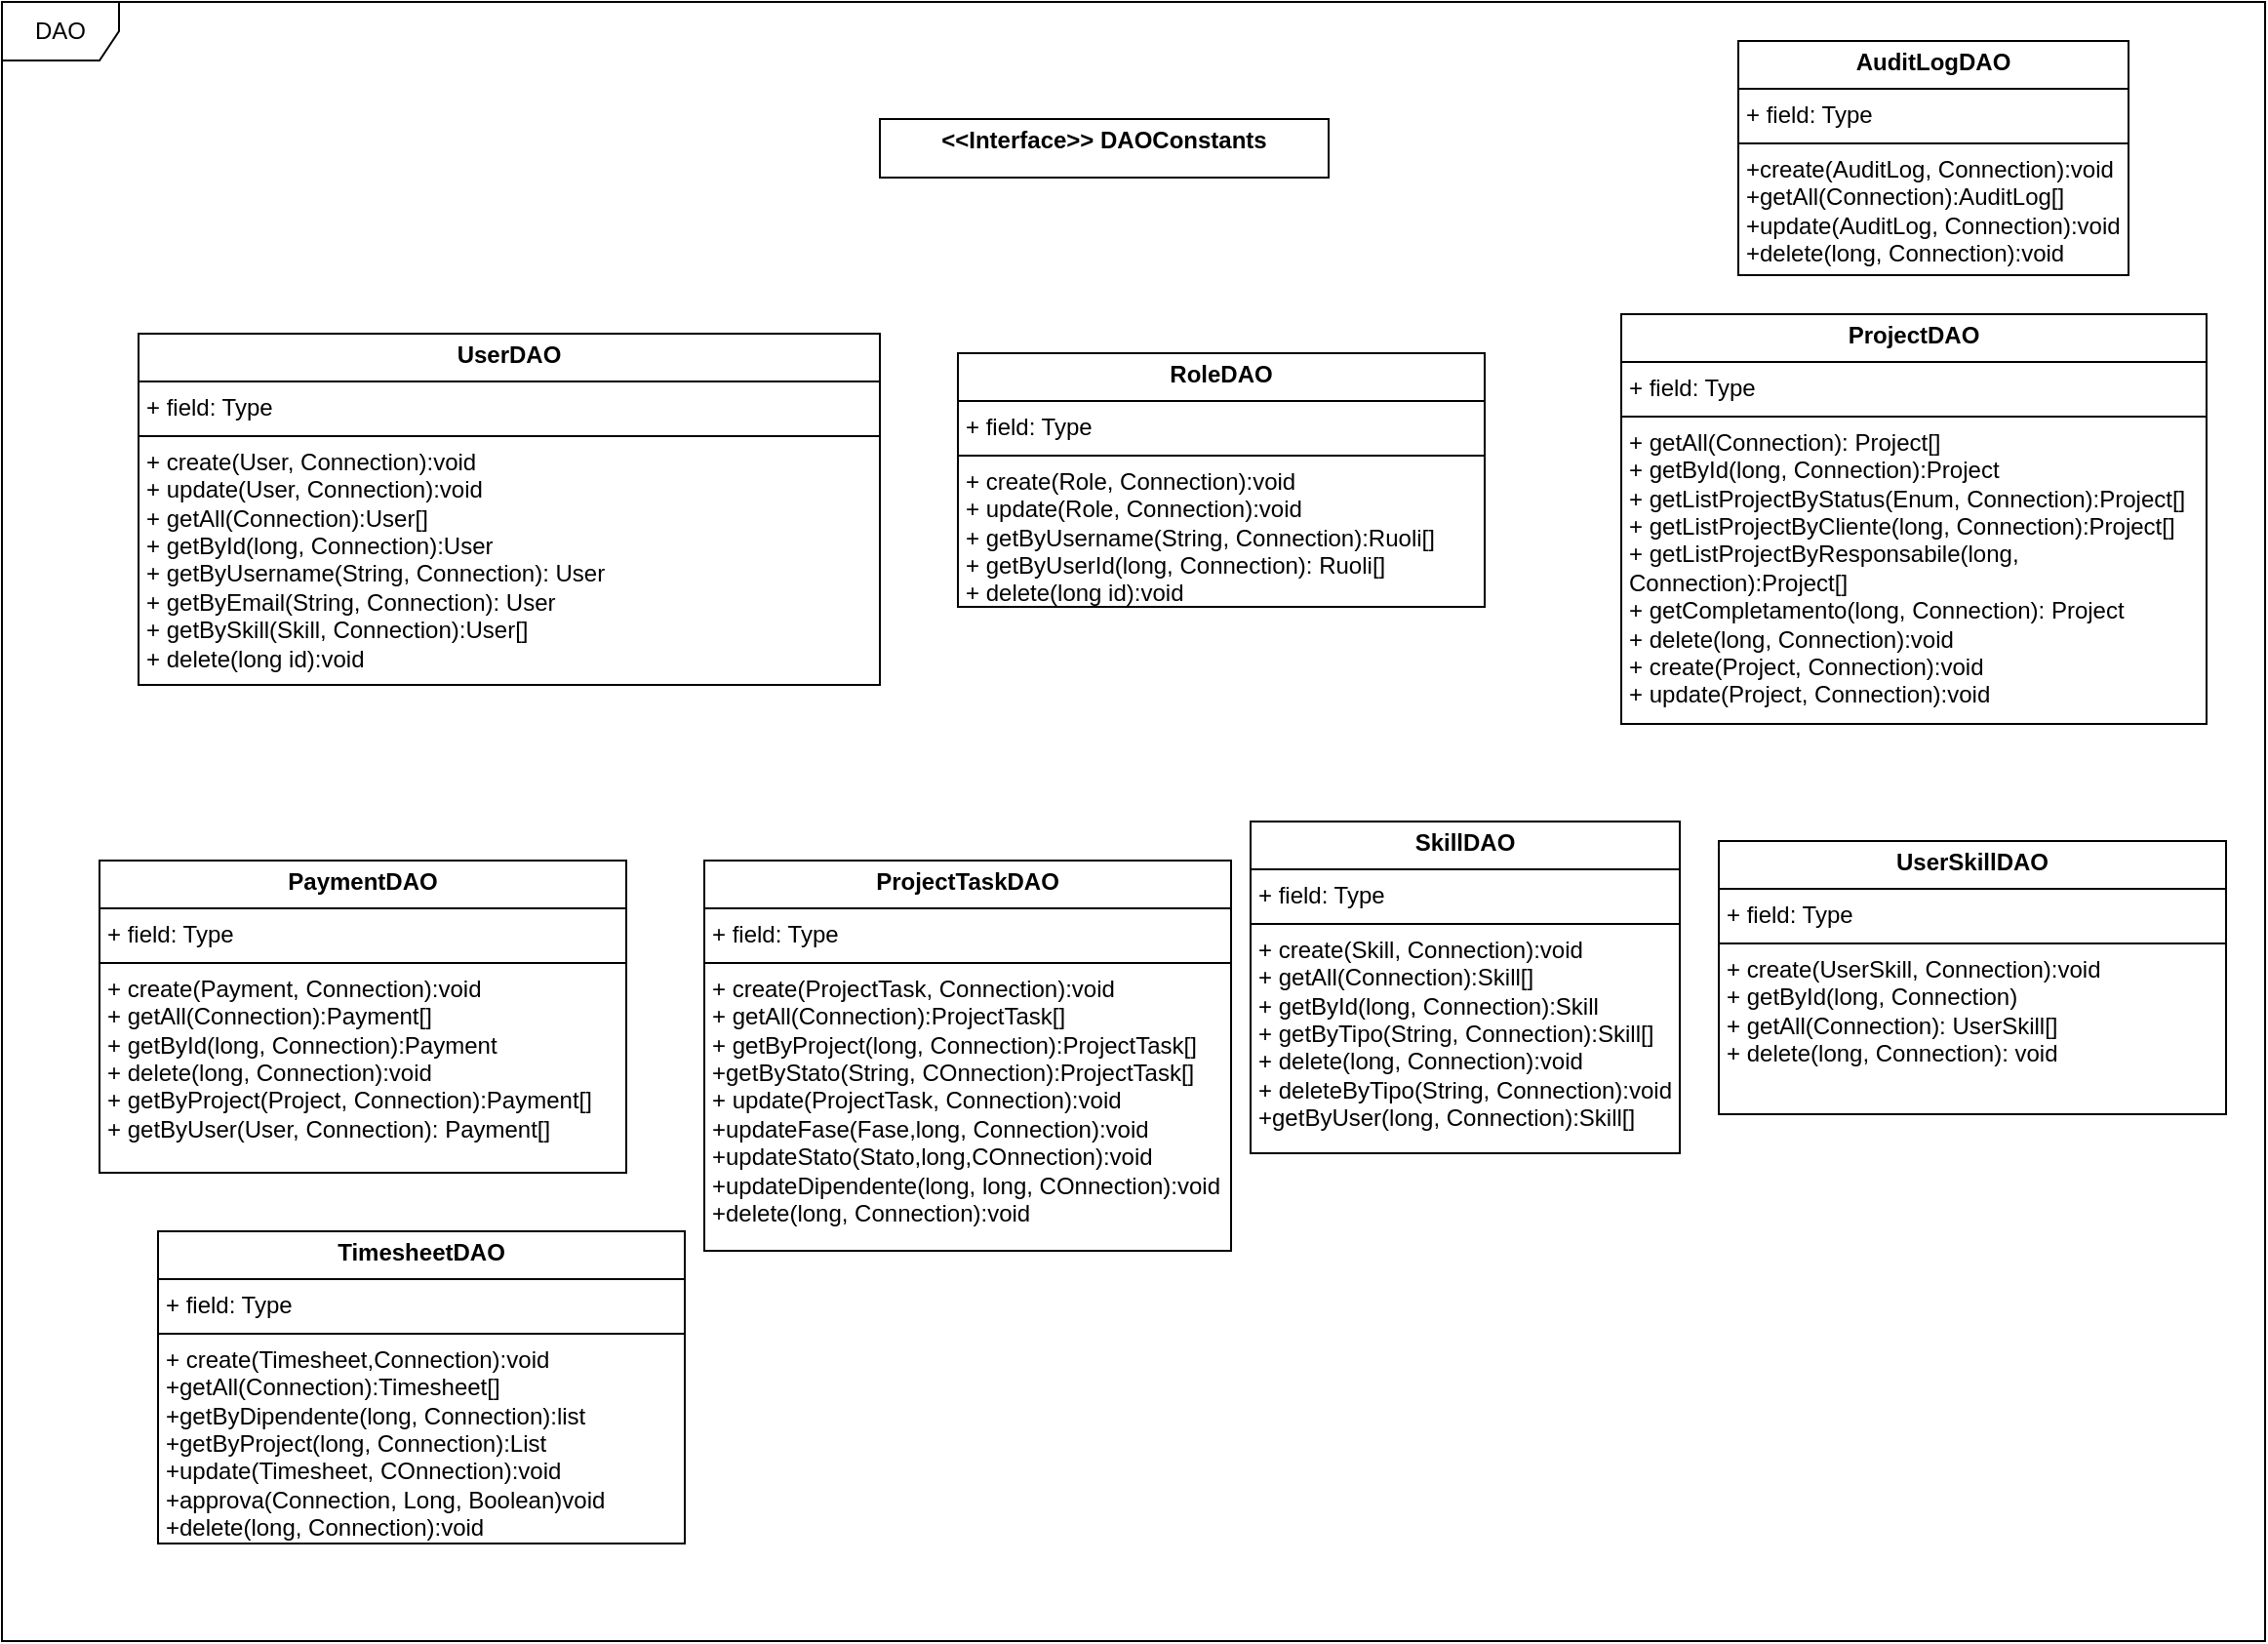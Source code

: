<mxfile version="26.0.6" pages="2">
  <diagram id="C5RBs43oDa-KdzZeNtuy" name="DAO">
    <mxGraphModel dx="1434" dy="1941" grid="1" gridSize="10" guides="1" tooltips="1" connect="0" arrows="1" fold="1" page="1" pageScale="1" pageWidth="827" pageHeight="1169" math="0" shadow="0">
      <root>
        <mxCell id="WIyWlLk6GJQsqaUBKTNV-0" />
        <mxCell id="WIyWlLk6GJQsqaUBKTNV-1" parent="WIyWlLk6GJQsqaUBKTNV-0" />
        <mxCell id="g2pboJ6UbpVE2rsjotM7-0" value="&lt;p style=&quot;margin:0px;margin-top:4px;text-align:center;&quot;&gt;&lt;b style=&quot;background-color: light-dark(#ffffff, var(--ge-dark-color, #121212));&quot;&gt;&lt;font style=&quot;color: rgb(0, 0, 0);&quot;&gt;UserDAO&lt;/font&gt;&lt;/b&gt;&lt;/p&gt;&lt;hr size=&quot;1&quot; style=&quot;border-style:solid;&quot;&gt;&lt;p style=&quot;margin:0px;margin-left:4px;&quot;&gt;+ field: Type&lt;/p&gt;&lt;hr size=&quot;1&quot; style=&quot;border-style:solid;&quot;&gt;&lt;p style=&quot;margin:0px;margin-left:4px;&quot;&gt;+ create(User, Connection):void&lt;/p&gt;&lt;p style=&quot;margin:0px;margin-left:4px;&quot;&gt;+ update(User, Connection):void&lt;/p&gt;&lt;p style=&quot;margin:0px;margin-left:4px;&quot;&gt;+ getAll(Connection):User[]&lt;/p&gt;&lt;p style=&quot;margin:0px;margin-left:4px;&quot;&gt;+ getById(long, Connection):User&lt;/p&gt;&lt;p style=&quot;margin:0px;margin-left:4px;&quot;&gt;+ getByUsername(String, Connection): User&lt;/p&gt;&lt;p style=&quot;margin:0px;margin-left:4px;&quot;&gt;+&amp;nbsp;&lt;span style=&quot;background-color: transparent; color: light-dark(rgb(0, 0, 0), rgb(255, 255, 255));&quot;&gt;getByEmail(String, Connection): User&lt;/span&gt;&lt;/p&gt;&lt;p style=&quot;margin:0px;margin-left:4px;&quot;&gt;+ getBySkill(Skill, Connection):User[]&lt;/p&gt;&lt;p style=&quot;margin:0px;margin-left:4px;&quot;&gt;+ delete(long id):void&lt;/p&gt;" style="verticalAlign=top;align=left;overflow=fill;html=1;whiteSpace=wrap;" parent="WIyWlLk6GJQsqaUBKTNV-1" vertex="1">
          <mxGeometry x="110" y="-20" width="380" height="180" as="geometry" />
        </mxCell>
        <mxCell id="g2pboJ6UbpVE2rsjotM7-1" value="DAO" style="shape=umlFrame;whiteSpace=wrap;html=1;pointerEvents=0;" parent="WIyWlLk6GJQsqaUBKTNV-1" vertex="1">
          <mxGeometry x="40" y="-190" width="1160" height="840" as="geometry" />
        </mxCell>
        <mxCell id="g2pboJ6UbpVE2rsjotM7-3" value="&lt;p style=&quot;margin:0px;margin-top:4px;text-align:center;&quot;&gt;&lt;b&gt;RoleDAO&lt;/b&gt;&lt;/p&gt;&lt;hr size=&quot;1&quot; style=&quot;border-style:solid;&quot;&gt;&lt;p style=&quot;margin:0px;margin-left:4px;&quot;&gt;+ field: Type&lt;/p&gt;&lt;hr size=&quot;1&quot; style=&quot;border-style:solid;&quot;&gt;&lt;p style=&quot;margin:0px;margin-left:4px;&quot;&gt;+ create(Role, Connection):void&lt;/p&gt;&lt;p style=&quot;margin:0px;margin-left:4px;&quot;&gt;+ update(Role, Connection):void&lt;/p&gt;&lt;p style=&quot;margin:0px;margin-left:4px;&quot;&gt;+ getByUsername(String, Connection):Ruoli[]&lt;/p&gt;&lt;p style=&quot;margin:0px;margin-left:4px;&quot;&gt;+ getByUserId(long, Connection): Ruoli[]&lt;/p&gt;&lt;p style=&quot;margin:0px;margin-left:4px;&quot;&gt;+ delete(long id):void&lt;/p&gt;" style="verticalAlign=top;align=left;overflow=fill;html=1;whiteSpace=wrap;" parent="WIyWlLk6GJQsqaUBKTNV-1" vertex="1">
          <mxGeometry x="530" y="-10" width="270" height="130" as="geometry" />
        </mxCell>
        <mxCell id="g2pboJ6UbpVE2rsjotM7-5" value="&lt;p style=&quot;margin:0px;margin-top:4px;text-align:center;&quot;&gt;&lt;span style=&quot;background-color: rgb(255, 255, 255);&quot;&gt;&lt;b&gt;AuditLogDAO&lt;/b&gt;&lt;/span&gt;&lt;span style=&quot;color: rgba(0, 0, 0, 0); font-family: monospace; font-size: 0px; text-wrap-mode: nowrap; background-color: transparent; text-align: left;&quot;&gt;%3CmxGraphModel%3E%3Croot%3E%3CmxCell%20id%3D%220%22%2F%3E%3CmxCell%20id%3D%221%22%20parent%3D%220%22%2F%3E%3CmxCell%20id%3D%222%22%20value%3D%22%26lt%3Bp%20style%3D%26quot%3Bmargin%3A0px%3Bmargin-top%3A4px%3Btext-align%3Acenter%3B%26quot%3B%26gt%3B%26lt%3Bb%20style%3D%26quot%3Bbackground-color%3A%20light-dark(%23ffffff%2C%20var(--ge-dark-color%2C%20%23121212))%3B%26quot%3B%26gt%3B%26lt%3Bfont%20style%3D%26quot%3Bcolor%3A%20rgb(0%2C%200%2C%200)%3B%26quot%3B%26gt%3BUsersDAO%26lt%3B%2Ffont%26gt%3B%26lt%3B%2Fb%26gt%3B%26lt%3B%2Fp%26gt%3B%26lt%3Bhr%20size%3D%26quot%3B1%26quot%3B%20style%3D%26quot%3Bborder-style%3Asolid%3B%26quot%3B%26gt%3B%26lt%3Bp%20style%3D%26quot%3Bmargin%3A0px%3Bmargin-left%3A4px%3B%26quot%3B%26gt%3B%2B%20field%3A%20Type%26lt%3B%2Fp%26gt%3B%26lt%3Bhr%20size%3D%26quot%3B1%26quot%3B%20style%3D%26quot%3Bborder-style%3Asolid%3B%26quot%3B%26gt%3B%26lt%3Bp%20style%3D%26quot%3Bmargin%3A0px%3Bmargin-left%3A4px%3B%26quot%3B%26gt%3B%2B%20method()%3A%20Type%26lt%3B%2Fp%26gt%3B%22%20style%3D%22verticalAlign%3Dtop%3Balign%3Dleft%3Boverflow%3Dfill%3Bhtml%3D1%3BwhiteSpace%3Dwrap%3B%22%20vertex%3D%221%22%20parent%3D%221%22%3E%3CmxGeometry%20x%3D%22120%22%20y%3D%22110%22%20width%3D%22160%22%20height%3D%2290%22%20as%3D%22geometry%22%2F%3E%3C%2FmxCell%3E%3C%2Froot%3E%3C%2FmxGraphModel%3E&lt;/span&gt;&lt;span style=&quot;color: rgba(0, 0, 0, 0); font-family: monospace; font-size: 0px; text-wrap-mode: nowrap; background-color: transparent; text-align: left;&quot;&gt;%3CmxGraphModel%3E%3Croot%3E%3CmxCell%20id%3D%220%22%2F%3E%3CmxCell%20id%3D%221%22%20parent%3D%220%22%2F%3E%3CmxCell%20id%3D%222%22%20value%3D%22%26lt%3Bp%20style%3D%26quot%3Bmargin%3A0px%3Bmargin-top%3A4px%3Btext-align%3Acenter%3B%26quot%3B%26gt%3B%26lt%3Bb%20style%3D%26quot%3Bbackground-color%3A%20light-dark(%23ffffff%2C%20var(--ge-dark-color%2C%20%23121212))%3B%26quot%3B%26gt%3B%26lt%3Bfont%20style%3D%26quot%3Bcolor%3A%20rgb(0%2C%200%2C%200)%3B%26quot%3B%26gt%3BUsersDAO%26lt%3B%2Ffont%26gt%3B%26lt%3B%2Fb%26gt%3B%26lt%3B%2Fp%26gt%3B%26lt%3Bhr%20size%3D%26quot%3B1%26quot%3B%20style%3D%26quot%3Bborder-style%3Asolid%3B%26quot%3B%26gt%3B%26lt%3Bp%20style%3D%26quot%3Bmargin%3A0px%3Bmargin-left%3A4px%3B%26quot%3B%26gt%3B%2B%20field%3A%20Type%26lt%3B%2Fp%26gt%3B%26lt%3Bhr%20size%3D%26quot%3B1%26quot%3B%20style%3D%26quot%3Bborder-style%3Asolid%3B%26quot%3B%26gt%3B%26lt%3Bp%20style%3D%26quot%3Bmargin%3A0px%3Bmargin-left%3A4px%3B%26quot%3B%26gt%3B%2B%20method()%3A%20Type%26lt%3B%2Fp%26gt%3B%22%20style%3D%22verticalAlign%3Dtop%3Balign%3Dleft%3Boverflow%3Dfill%3Bhtml%3D1%3BwhiteSpace%3Dwrap%3B%22%20vertex%3D%221%22%20parent%3D%221%22%3E%3CmxGeometry%20x%3D%22120%22%20y%3D%22110%22%20width%3D%22160%22%20height%3D%2290%22%20as%3D%22geometry%22%2F%3E%3C%2FmxCell%3E%3C%2Froot%3E%3C%2FmxGraphModel%3E&lt;/span&gt;&lt;/p&gt;&lt;hr size=&quot;1&quot; style=&quot;border-style:solid;&quot;&gt;&lt;p style=&quot;margin:0px;margin-left:4px;&quot;&gt;+ field: Type&lt;/p&gt;&lt;hr size=&quot;1&quot; style=&quot;border-style:solid;&quot;&gt;&lt;p style=&quot;margin:0px;margin-left:4px;&quot;&gt;+create(AuditLog, Connection):void&lt;/p&gt;&lt;p style=&quot;margin:0px;margin-left:4px;&quot;&gt;+getAll(Connection):AuditLog[]&lt;/p&gt;&lt;p style=&quot;margin:0px;margin-left:4px;&quot;&gt;+update(AuditLog, Connection):void&lt;/p&gt;&lt;p style=&quot;margin:0px;margin-left:4px;&quot;&gt;+delete(long, Connection):void&lt;/p&gt;" style="verticalAlign=top;align=left;overflow=fill;html=1;whiteSpace=wrap;" parent="WIyWlLk6GJQsqaUBKTNV-1" vertex="1">
          <mxGeometry x="930" y="-170" width="200" height="120" as="geometry" />
        </mxCell>
        <mxCell id="g2pboJ6UbpVE2rsjotM7-6" value="&lt;p style=&quot;margin:0px;margin-top:4px;text-align:center;&quot;&gt;&lt;b style=&quot;background-color: light-dark(#ffffff, var(--ge-dark-color, #121212));&quot;&gt;&lt;font style=&quot;color: rgb(0, 0, 0);&quot;&gt;PaymentDAO&lt;/font&gt;&lt;/b&gt;&lt;/p&gt;&lt;hr size=&quot;1&quot; style=&quot;border-style:solid;&quot;&gt;&lt;p style=&quot;margin:0px;margin-left:4px;&quot;&gt;+ field: Type&lt;/p&gt;&lt;hr size=&quot;1&quot; style=&quot;border-style:solid;&quot;&gt;&lt;p style=&quot;margin:0px;margin-left:4px;&quot;&gt;+ create(Payment, Connection):void&lt;/p&gt;&lt;p style=&quot;margin:0px;margin-left:4px;&quot;&gt;+ getAll(Connection):Payment[]&lt;/p&gt;&lt;p style=&quot;margin:0px;margin-left:4px;&quot;&gt;+ getById(long, Connection):Payment&lt;/p&gt;&lt;p style=&quot;margin:0px;margin-left:4px;&quot;&gt;+ delete(long, Connection):void&lt;/p&gt;&lt;p style=&quot;margin:0px;margin-left:4px;&quot;&gt;+ getByProject(Project, Connection):Payment[]&lt;/p&gt;&lt;p style=&quot;margin:0px;margin-left:4px;&quot;&gt;+ getByUser(User, Connection): Payment[]&lt;/p&gt;&lt;p style=&quot;margin:0px;margin-left:4px;&quot;&gt;&lt;br&gt;&lt;/p&gt;" style="verticalAlign=top;align=left;overflow=fill;html=1;whiteSpace=wrap;" parent="WIyWlLk6GJQsqaUBKTNV-1" vertex="1">
          <mxGeometry x="90" y="250" width="270" height="160" as="geometry" />
        </mxCell>
        <mxCell id="g2pboJ6UbpVE2rsjotM7-7" value="&lt;p style=&quot;margin:0px;margin-top:4px;text-align:center;&quot;&gt;&lt;span style=&quot;background-color: rgb(255, 255, 255);&quot;&gt;&lt;b&gt;ProjectTaskDAO&lt;/b&gt;&lt;/span&gt;&lt;/p&gt;&lt;hr size=&quot;1&quot; style=&quot;border-style:solid;&quot;&gt;&lt;p style=&quot;margin:0px;margin-left:4px;&quot;&gt;+ field: Type&lt;/p&gt;&lt;hr size=&quot;1&quot; style=&quot;border-style:solid;&quot;&gt;&lt;p style=&quot;margin:0px;margin-left:4px;&quot;&gt;+ create(ProjectTask, Connection):void&lt;/p&gt;&lt;p style=&quot;margin:0px;margin-left:4px;&quot;&gt;+ getAll(Connection):ProjectTask[]&lt;/p&gt;&lt;p style=&quot;margin:0px;margin-left:4px;&quot;&gt;+ getByProject(long, Connection):ProjectTask[]&lt;/p&gt;&lt;p style=&quot;margin:0px;margin-left:4px;&quot;&gt;+getByStato(String, COnnection):ProjectTask[]&lt;/p&gt;&lt;p style=&quot;margin:0px;margin-left:4px;&quot;&gt;+ update(ProjectTask, Connection):void&lt;/p&gt;&lt;p style=&quot;margin:0px;margin-left:4px;&quot;&gt;+updateFase(Fase,long, Connection):void&lt;/p&gt;&lt;p style=&quot;margin:0px;margin-left:4px;&quot;&gt;+updateStato(Stato,long,COnnection):void&lt;/p&gt;&lt;p style=&quot;margin:0px;margin-left:4px;&quot;&gt;+updateDipendente(long, long, COnnection):void&lt;/p&gt;&lt;p style=&quot;margin:0px;margin-left:4px;&quot;&gt;+delete(long, Connection):void&lt;/p&gt;" style="verticalAlign=top;align=left;overflow=fill;html=1;whiteSpace=wrap;" parent="WIyWlLk6GJQsqaUBKTNV-1" vertex="1">
          <mxGeometry x="400" y="250" width="270" height="200" as="geometry" />
        </mxCell>
        <mxCell id="g2pboJ6UbpVE2rsjotM7-8" value="&lt;p style=&quot;margin:0px;margin-top:4px;text-align:center;&quot;&gt;&lt;b style=&quot;background-color: light-dark(#ffffff, var(--ge-dark-color, #121212));&quot;&gt;&lt;font style=&quot;color: rgb(0, 0, 0);&quot;&gt;SkillDAO&lt;/font&gt;&lt;/b&gt;&lt;span style=&quot;color: rgba(0, 0, 0, 0); font-family: monospace; font-size: 0px; text-wrap-mode: nowrap; background-color: transparent; text-align: left;&quot;&gt;%3CmxGraphModel%3E%3Croot%3E%3CmxCell%20id%3D%220%22%2F%3E%3CmxCell%20id%3D%221%22%20parent%3D%220%22%2F%3E%3CmxCell%20id%3D%222%22%20value%3D%22%26lt%3Bp%20style%3D%26quot%3Bmargin%3A0px%3Bmargin-top%3A4px%3Btext-align%3Acenter%3B%26quot%3B%26gt%3B%26lt%3Bb%20style%3D%26quot%3Bbackground-color%3A%20light-dark(%23ffffff%2C%20var(--ge-dark-color%2C%20%23121212))%3B%26quot%3B%26gt%3B%26lt%3Bfont%20style%3D%26quot%3Bcolor%3A%20rgb(0%2C%200%2C%200)%3B%26quot%3B%26gt%3BUsersDAO%26lt%3B%2Ffont%26gt%3B%26lt%3B%2Fb%26gt%3B%26lt%3B%2Fp%26gt%3B%26lt%3Bhr%20size%3D%26quot%3B1%26quot%3B%20style%3D%26quot%3Bborder-style%3Asolid%3B%26quot%3B%26gt%3B%26lt%3Bp%20style%3D%26quot%3Bmargin%3A0px%3Bmargin-left%3A4px%3B%26quot%3B%26gt%3B%2B%20field%3A%20Type%26lt%3B%2Fp%26gt%3B%26lt%3Bhr%20size%3D%26quot%3B1%26quot%3B%20style%3D%26quot%3Bborder-style%3Asolid%3B%26quot%3B%26gt%3B%26lt%3Bp%20style%3D%26quot%3Bmargin%3A0px%3Bmargin-left%3A4px%3B%26quot%3B%26gt%3B%2B%20method()%3A%20Type%26lt%3B%2Fp%26gt%3B%22%20style%3D%22verticalAlign%3Dtop%3Balign%3Dleft%3Boverflow%3Dfill%3Bhtml%3D1%3BwhiteSpace%3Dwrap%3B%22%20vertex%3D%221%22%20parent%3D%221%22%3E%3CmxGeometry%20x%3D%22120%22%20y%3D%22110%22%20width%3D%22160%22%20height%3D%2290%22%20as%3D%22geometry%22%2F%3E%3C%2FmxCell%3E%3C%2Froot%3E%3C%2FmxGraphModel%3E&lt;/span&gt;&lt;span style=&quot;color: rgba(0, 0, 0, 0); font-family: monospace; font-size: 0px; text-wrap-mode: nowrap; background-color: transparent; text-align: left;&quot;&gt;%3CmxGraphModel%3E%3Croot%3E%3CmxCell%20id%3D%220%22%2F%3E%3CmxCell%20id%3D%221%22%20parent%3D%220%22%2F%3E%3CmxCell%20id%3D%222%22%20value%3D%22%26lt%3Bp%20style%3D%26quot%3Bmargin%3A0px%3Bmargin-top%3A4px%3Btext-align%3Acenter%3B%26quot%3B%26gt%3B%26lt%3Bb%20style%3D%26quot%3Bbackground-color%3A%20light-dark(%23ffffff%2C%20var(--ge-dark-color%2C%20%23121212))%3B%26quot%3B%26gt%3B%26lt%3Bfont%20style%3D%26quot%3Bcolor%3A%20rgb(0%2C%200%2C%200)%3B%26quot%3B%26gt%3BUsersDAO%26lt%3B%2Ffont%26gt%3B%26lt%3B%2Fb%26gt%3B%26lt%3B%2Fp%26gt%3B%26lt%3Bhr%20size%3D%26quot%3B1%26quot%3B%20style%3D%26quot%3Bborder-style%3Asolid%3B%26quot%3B%26gt%3B%26lt%3Bp%20style%3D%26quot%3Bmargin%3A0px%3Bmargin-left%3A4px%3B%26quot%3B%26gt%3B%2B%20field%3A%20Type%26lt%3B%2Fp%26gt%3B%26lt%3Bhr%20size%3D%26quot%3B1%26quot%3B%20style%3D%26quot%3Bborder-style%3Asolid%3B%26quot%3B%26gt%3B%26lt%3Bp%20style%3D%26quot%3Bmargin%3A0px%3Bmargin-left%3A4px%3B%26quot%3B%26gt%3B%2B%20method()%3A%20Type%26lt%3B%2Fp%26gt%3B%22%20style%3D%22verticalAlign%3Dtop%3Balign%3Dleft%3Boverflow%3Dfill%3Bhtml%3D1%3BwhiteSpace%3Dwrap%3B%22%20vertex%3D%221%22%20parent%3D%221%22%3E%3CmxGeometry%20x%3D%22120%22%20y%3D%22110%22%20width%3D%22160%22%20height%3D%2290%22%20as%3D%22geometry%22%2F%3E%3C%2FmxCell%3E%3C%2Froot%3E%3C%2FmxGraphModel%3E&lt;/span&gt;&lt;/p&gt;&lt;hr size=&quot;1&quot; style=&quot;border-style:solid;&quot;&gt;&lt;p style=&quot;margin:0px;margin-left:4px;&quot;&gt;+ field: Type&lt;/p&gt;&lt;hr size=&quot;1&quot; style=&quot;border-style:solid;&quot;&gt;&lt;p style=&quot;margin:0px;margin-left:4px;&quot;&gt;+ create(Skill, Connection):void&lt;/p&gt;&lt;p style=&quot;margin:0px;margin-left:4px;&quot;&gt;+ getAll(Connection):Skill[]&lt;/p&gt;&lt;p style=&quot;margin:0px;margin-left:4px;&quot;&gt;+ getById(long, Connection):Skill&lt;/p&gt;&lt;p style=&quot;margin:0px;margin-left:4px;&quot;&gt;+ getByTipo(String, Connection):Skill[]&lt;/p&gt;&lt;p style=&quot;margin:0px;margin-left:4px;&quot;&gt;+ delete(long, Connection):void&lt;/p&gt;&lt;p style=&quot;margin:0px;margin-left:4px;&quot;&gt;+ deleteByTipo(String, Connection):void&lt;/p&gt;&lt;p style=&quot;margin:0px;margin-left:4px;&quot;&gt;+getByUser(long, Connection):Skill[]&lt;/p&gt;" style="verticalAlign=top;align=left;overflow=fill;html=1;whiteSpace=wrap;" parent="WIyWlLk6GJQsqaUBKTNV-1" vertex="1">
          <mxGeometry x="680" y="230" width="220" height="170" as="geometry" />
        </mxCell>
        <mxCell id="g2pboJ6UbpVE2rsjotM7-9" value="&lt;p style=&quot;margin:0px;margin-top:4px;text-align:center;&quot;&gt;&lt;b style=&quot;background-color: light-dark(#ffffff, var(--ge-dark-color, #121212));&quot;&gt;&lt;font style=&quot;color: rgb(0, 0, 0);&quot;&gt;UserSkillDAO&lt;/font&gt;&lt;/b&gt;&lt;/p&gt;&lt;hr size=&quot;1&quot; style=&quot;border-style:solid;&quot;&gt;&lt;p style=&quot;margin:0px;margin-left:4px;&quot;&gt;+ field: Type&lt;/p&gt;&lt;hr size=&quot;1&quot; style=&quot;border-style:solid;&quot;&gt;&lt;p style=&quot;margin:0px;margin-left:4px;&quot;&gt;+ create(UserSkill, Connection):void&lt;/p&gt;&lt;p style=&quot;margin:0px;margin-left:4px;&quot;&gt;+ getById(long, Connection)&lt;/p&gt;&lt;p style=&quot;margin:0px;margin-left:4px;&quot;&gt;+ getAll(Connection): UserSkill[]&lt;/p&gt;&lt;p style=&quot;margin:0px;margin-left:4px;&quot;&gt;+ delete(long, Connection): void&lt;/p&gt;" style="verticalAlign=top;align=left;overflow=fill;html=1;whiteSpace=wrap;" parent="WIyWlLk6GJQsqaUBKTNV-1" vertex="1">
          <mxGeometry x="920" y="240" width="260" height="140" as="geometry" />
        </mxCell>
        <mxCell id="g2pboJ6UbpVE2rsjotM7-10" value="&lt;p style=&quot;margin:0px;margin-top:4px;text-align:center;&quot;&gt;&lt;span style=&quot;background-color: rgb(255, 255, 255);&quot;&gt;&lt;b&gt;TimesheetDAO&lt;/b&gt;&lt;/span&gt;&lt;/p&gt;&lt;hr size=&quot;1&quot; style=&quot;border-style:solid;&quot;&gt;&lt;p style=&quot;margin:0px;margin-left:4px;&quot;&gt;+ field: Type&lt;/p&gt;&lt;hr size=&quot;1&quot; style=&quot;border-style:solid;&quot;&gt;&lt;p style=&quot;margin:0px;margin-left:4px;&quot;&gt;+ create(Timesheet,Connection):void&lt;/p&gt;&lt;p style=&quot;margin:0px;margin-left:4px;&quot;&gt;+getAll(Connection):Timesheet[]&lt;/p&gt;&lt;p style=&quot;margin:0px;margin-left:4px;&quot;&gt;+getByDipendente(long, Connection):list&lt;/p&gt;&lt;p style=&quot;margin:0px;margin-left:4px;&quot;&gt;+getByProject(long, Connection):List&lt;/p&gt;&lt;p style=&quot;margin:0px;margin-left:4px;&quot;&gt;+update(Timesheet, COnnection):void&lt;/p&gt;&lt;p style=&quot;margin:0px;margin-left:4px;&quot;&gt;+approva(Connection, Long, Boolean)void&lt;/p&gt;&lt;p style=&quot;margin:0px;margin-left:4px;&quot;&gt;+delete(long, Connection):void&lt;/p&gt;" style="verticalAlign=top;align=left;overflow=fill;html=1;whiteSpace=wrap;" parent="WIyWlLk6GJQsqaUBKTNV-1" vertex="1">
          <mxGeometry x="120" y="440" width="270" height="160" as="geometry" />
        </mxCell>
        <mxCell id="Zf9l0cn2UgzAVYY7HLaR-0" value="&lt;p style=&quot;margin:0px;margin-top:4px;text-align:center;&quot;&gt;&lt;b&gt;&amp;lt;&amp;lt;Interface&amp;gt;&amp;gt; DAOConstants&lt;/b&gt;&lt;/p&gt;" style="verticalAlign=top;align=left;overflow=fill;html=1;whiteSpace=wrap;" parent="WIyWlLk6GJQsqaUBKTNV-1" vertex="1">
          <mxGeometry x="490" y="-130" width="230" height="30" as="geometry" />
        </mxCell>
        <mxCell id="vwSjFGDS8ZtqTU5BCCdG-0" value="&lt;p style=&quot;margin:0px;margin-top:4px;text-align:center;&quot;&gt;&lt;b style=&quot;background-color: light-dark(#ffffff, var(--ge-dark-color, #121212));&quot;&gt;&lt;font style=&quot;color: rgb(0, 0, 0);&quot;&gt;ProjectDAO&lt;/font&gt;&lt;/b&gt;&lt;/p&gt;&lt;hr size=&quot;1&quot; style=&quot;border-style:solid;&quot;&gt;&lt;p style=&quot;margin:0px;margin-left:4px;&quot;&gt;+ field: Type&lt;/p&gt;&lt;hr size=&quot;1&quot; style=&quot;border-style:solid;&quot;&gt;&lt;p style=&quot;margin:0px;margin-left:4px;&quot;&gt;+ getAll(Connection): Project[]&lt;/p&gt;&lt;p style=&quot;margin: 0px 0px 0px 4px;&quot;&gt;+ getById(long, Connection):Project&lt;/p&gt;&lt;p style=&quot;margin: 0px 0px 0px 4px;&quot;&gt;+ getListProjectByStatus(Enum, Connection):Project[]&lt;/p&gt;&lt;p style=&quot;margin: 0px 0px 0px 4px;&quot;&gt;+ getListProjectByCliente(long, Connection):Project[]&lt;/p&gt;&lt;p style=&quot;margin: 0px 0px 0px 4px;&quot;&gt;+ getListProjectByResponsabile(long, Connection):Project[]&lt;/p&gt;&lt;p style=&quot;margin: 0px 0px 0px 4px;&quot;&gt;+ getCompletamento(long, Connection): Project&lt;/p&gt;&lt;p style=&quot;margin: 0px 0px 0px 4px;&quot;&gt;+&amp;nbsp;&lt;span style=&quot;background-color: transparent; color: light-dark(rgb(0, 0, 0), rgb(255, 255, 255));&quot;&gt;delete(long, Connection):void&lt;/span&gt;&lt;/p&gt;&lt;p style=&quot;margin: 0px 0px 0px 4px;&quot;&gt;&lt;span style=&quot;background-color: transparent; color: light-dark(rgb(0, 0, 0), rgb(255, 255, 255));&quot;&gt;+&amp;nbsp;&lt;/span&gt;&lt;span style=&quot;background-color: transparent; color: light-dark(rgb(0, 0, 0), rgb(255, 255, 255));&quot;&gt;create(Project, Connection):void&lt;/span&gt;&lt;/p&gt;&lt;p style=&quot;margin: 0px 0px 0px 4px;&quot;&gt;&lt;span style=&quot;color: light-dark(rgb(0, 0, 0), rgb(255, 255, 255)); background-color: transparent;&quot;&gt;+&amp;nbsp;&lt;/span&gt;&lt;span style=&quot;color: light-dark(rgb(0, 0, 0), rgb(255, 255, 255)); background-color: transparent;&quot;&gt;update(Project, Connection):void&lt;/span&gt;&lt;span style=&quot;background-color: transparent; color: light-dark(rgb(0, 0, 0), rgb(255, 255, 255));&quot;&gt;&lt;/span&gt;&lt;/p&gt;&lt;div&gt;&lt;br&gt;&lt;/div&gt;" style="verticalAlign=top;align=left;overflow=fill;html=1;whiteSpace=wrap;" parent="WIyWlLk6GJQsqaUBKTNV-1" vertex="1">
          <mxGeometry x="870" y="-30" width="300" height="210" as="geometry" />
        </mxCell>
      </root>
    </mxGraphModel>
  </diagram>
  <diagram id="YA8vhtzK9hIe2gO0Mtsm" name="BC">
    <mxGraphModel dx="1434" dy="1941" grid="1" gridSize="10" guides="1" tooltips="1" connect="1" arrows="1" fold="1" page="1" pageScale="1" pageWidth="827" pageHeight="1169" math="0" shadow="0">
      <root>
        <mxCell id="0" />
        <mxCell id="1" parent="0" />
        <mxCell id="QmZRGUbOZVBiWG-1BmaF-1" value="&lt;p style=&quot;margin:0px;margin-top:4px;text-align:center;&quot;&gt;&lt;b style=&quot;background-color: light-dark(#ffffff, var(--ge-dark-color, #121212));&quot;&gt;&lt;font style=&quot;color: rgb(0, 0, 0);&quot;&gt;UserBC&lt;/font&gt;&lt;/b&gt;&lt;/p&gt;&lt;hr size=&quot;1&quot; style=&quot;border-style:solid;&quot;&gt;&lt;p style=&quot;margin:0px;margin-left:4px;&quot;&gt;- userDAO: UserDAO&lt;/p&gt;&lt;p style=&quot;margin:0px;margin-left:4px;&quot;&gt;- userSkillDAO: UserSkillDAO&lt;/p&gt;&lt;p style=&quot;margin:0px;margin-left:4px;&quot;&gt;- conn: Connection&lt;/p&gt;&lt;hr size=&quot;1&quot; style=&quot;border-style:solid;&quot;&gt;&lt;p style=&quot;margin:0px;margin-left:4px;&quot;&gt;+ createOrUpdate(User):User&lt;/p&gt;&lt;p style=&quot;margin:0px;margin-left:4px;&quot;&gt;+ getAll():User[]&lt;/p&gt;&lt;p style=&quot;margin:0px;margin-left:4px;&quot;&gt;+ getById(long):User&lt;/p&gt;&lt;p style=&quot;margin:0px;margin-left:4px;&quot;&gt;+ getByUsername(String,): User&lt;/p&gt;&lt;p style=&quot;margin:0px;margin-left:4px;&quot;&gt;+&amp;nbsp;&lt;span style=&quot;background-color: transparent; color: light-dark(rgb(0, 0, 0), rgb(255, 255, 255));&quot;&gt;getByEmail(String): User&lt;/span&gt;&lt;/p&gt;&lt;p style=&quot;margin:0px;margin-left:4px;&quot;&gt;+ getBySkill(Skill):User[]&lt;/p&gt;&lt;p style=&quot;margin:0px;margin-left:4px;&quot;&gt;+ delete(long id):void&lt;/p&gt;" style="verticalAlign=top;align=left;overflow=fill;html=1;whiteSpace=wrap;" parent="1" vertex="1">
          <mxGeometry x="110" y="-20" width="380" height="210" as="geometry" />
        </mxCell>
        <mxCell id="Jz9m1zTfsYngdbndVGnW-1" value="&lt;p style=&quot;margin:0px;margin-top:4px;text-align:center;&quot;&gt;&lt;b&gt;RoleBC&lt;/b&gt;&lt;/p&gt;&lt;hr size=&quot;1&quot; style=&quot;border-style:solid;&quot;&gt;&lt;p style=&quot;margin:0px;margin-left:4px;&quot;&gt;- roleDAO: RoleDAO&lt;/p&gt;&lt;p style=&quot;margin:0px;margin-left:4px;&quot;&gt;- conn: Connection&lt;/p&gt;&lt;hr size=&quot;1&quot; style=&quot;border-style:solid;&quot;&gt;&lt;p style=&quot;margin:0px;margin-left:4px;&quot;&gt;+ create(Role):void&lt;/p&gt;&lt;p style=&quot;margin:0px;margin-left:4px;&quot;&gt;+ update(Role):void&lt;/p&gt;&lt;p style=&quot;margin:0px;margin-left:4px;&quot;&gt;+ getByUsername(String):Ruoli[]&lt;/p&gt;&lt;p style=&quot;margin:0px;margin-left:4px;&quot;&gt;+ getByUserId(long): Ruoli[]&lt;/p&gt;&lt;p style=&quot;margin:0px;margin-left:4px;&quot;&gt;+ delete(long id):void&lt;/p&gt;" style="verticalAlign=top;align=left;overflow=fill;html=1;whiteSpace=wrap;" parent="1" vertex="1">
          <mxGeometry x="720" y="50" width="270" height="170" as="geometry" />
        </mxCell>
        <mxCell id="q_QB5hyMBYxzebnoyvsi-1" value="&lt;p style=&quot;margin:0px;margin-top:4px;text-align:center;&quot;&gt;&lt;span style=&quot;background-color: rgb(255, 255, 255);&quot;&gt;&lt;b&gt;AuditLogBC&lt;/b&gt;&lt;/span&gt;&lt;span style=&quot;color: rgba(0, 0, 0, 0); font-family: monospace; font-size: 0px; text-wrap-mode: nowrap; background-color: transparent; text-align: left;&quot;&gt;%3CmxGraphModel%3E%3Croot%3E%3CmxCell%20id%3D%220%22%2F%3E%3CmxCell%20id%3D%221%22%20parent%3D%220%22%2F%3E%3CmxCell%20id%3D%222%22%20value%3D%22%26lt%3Bp%20style%3D%26quot%3Bmargin%3A0px%3Bmargin-top%3A4px%3Btext-align%3Acenter%3B%26quot%3B%26gt%3B%26lt%3Bb%20style%3D%26quot%3Bbackground-color%3A%20light-dark(%23ffffff%2C%20var(--ge-dark-color%2C%20%23121212))%3B%26quot%3B%26gt%3B%26lt%3Bfont%20style%3D%26quot%3Bcolor%3A%20rgb(0%2C%200%2C%200)%3B%26quot%3B%26gt%3BUsersDAO%26lt%3B%2Ffont%26gt%3B%26lt%3B%2Fb%26gt%3B%26lt%3B%2Fp%26gt%3B%26lt%3Bhr%20size%3D%26quot%3B1%26quot%3B%20style%3D%26quot%3Bborder-style%3Asolid%3B%26quot%3B%26gt%3B%26lt%3Bp%20style%3D%26quot%3Bmargin%3A0px%3Bmargin-left%3A4px%3B%26quot%3B%26gt%3B%2B%20field%3A%20Type%26lt%3B%2Fp%26gt%3B%26lt%3Bhr%20size%3D%26quot%3B1%26quot%3B%20style%3D%26quot%3Bborder-style%3Asolid%3B%26quot%3B%26gt%3B%26lt%3Bp%20style%3D%26quot%3Bmargin%3A0px%3Bmargin-left%3A4px%3B%26quot%3B%26gt%3B%2B%20method()%3A%20Type%26lt%3B%2Fp%26gt%3B%22%20style%3D%22verticalAlign%3Dtop%3Balign%3Dleft%3Boverflow%3Dfill%3Bhtml%3D1%3BwhiteSpace%3Dwrap%3B%22%20vertex%3D%221%22%20parent%3D%221%22%3E%3CmxGeometry%20x%3D%22120%22%20y%3D%22110%22%20width%3D%22160%22%20height%3D%2290%22%20as%3D%22geometry%22%2F%3E%3C%2FmxCell%3E%3C%2Froot%3E%3C%2FmxGraphModel%3E&lt;/span&gt;&lt;span style=&quot;color: rgba(0, 0, 0, 0); font-family: monospace; font-size: 0px; text-wrap-mode: nowrap; background-color: transparent; text-align: left;&quot;&gt;%3CmxGraphModel%3E%3Croot%3E%3CmxCell%20id%3D%220%22%2F%3E%3CmxCell%20id%3D%221%22%20parent%3D%220%22%2F%3E%3CmxCell%20id%3D%222%22%20value%3D%22%26lt%3Bp%20style%3D%26quot%3Bmargin%3A0px%3Bmargin-top%3A4px%3Btext-align%3Acenter%3B%26quot%3B%26gt%3B%26lt%3Bb%20style%3D%26quot%3Bbackground-color%3A%20light-dark(%23ffffff%2C%20var(--ge-dark-color%2C%20%23121212))%3B%26quot%3B%26gt%3B%26lt%3Bfont%20style%3D%26quot%3Bcolor%3A%20rgb(0%2C%200%2C%200)%3B%26quot%3B%26gt%3BUsersDAO%26lt%3B%2Ffont%26gt%3B%26lt%3B%2Fb%26gt%3B%26lt%3B%2Fp%26gt%3B%26lt%3Bhr%20size%3D%26quot%3B1%26quot%3B%20style%3D%26quot%3Bborder-style%3Asolid%3B%26quot%3B%26gt%3B%26lt%3Bp%20style%3D%26quot%3Bmargin%3A0px%3Bmargin-left%3A4px%3B%26quot%3B%26gt%3B%2B%20field%3A%20Type%26lt%3B%2Fp%26gt%3B%26lt%3Bhr%20size%3D%26quot%3B1%26quot%3B%20style%3D%26quot%3Bborder-style%3Asolid%3B%26quot%3B%26gt%3B%26lt%3Bp%20style%3D%26quot%3Bmargin%3A0px%3Bmargin-left%3A4px%3B%26quot%3B%26gt%3B%2B%20method()%3A%20Type%26lt%3B%2Fp%26gt%3B%22%20style%3D%22verticalAlign%3Dtop%3Balign%3Dleft%3Boverflow%3Dfill%3Bhtml%3D1%3BwhiteSpace%3Dwrap%3B%22%20vertex%3D%221%22%20parent%3D%221%22%3E%3CmxGeometry%20x%3D%22120%22%20y%3D%22110%22%20width%3D%22160%22%20height%3D%2290%22%20as%3D%22geometry%22%2F%3E%3C%2FmxCell%3E%3C%2Froot%3E%3C%2FmxGraphModel%3E&lt;/span&gt;&lt;/p&gt;&lt;hr size=&quot;1&quot; style=&quot;border-style:solid;&quot;&gt;&lt;p style=&quot;margin:0px;margin-left:4px;&quot;&gt;- auditLogDAO: AuditLogDAO&lt;/p&gt;&lt;p style=&quot;margin:0px;margin-left:4px;&quot;&gt;- conn: Connection&lt;/p&gt;&lt;hr size=&quot;1&quot; style=&quot;border-style:solid;&quot;&gt;&lt;p style=&quot;margin:0px;margin-left:4px;&quot;&gt;+create(AuditLog):void&lt;/p&gt;&lt;p style=&quot;margin:0px;margin-left:4px;&quot;&gt;+getAll():AuditLog[]&lt;/p&gt;&lt;p style=&quot;margin:0px;margin-left:4px;&quot;&gt;+update(AuditLog,):void&lt;/p&gt;&lt;p style=&quot;margin:0px;margin-left:4px;&quot;&gt;+delete(long):void&lt;/p&gt;" style="verticalAlign=top;align=left;overflow=fill;html=1;whiteSpace=wrap;" parent="1" vertex="1">
          <mxGeometry x="1120" y="60" width="220" height="150" as="geometry" />
        </mxCell>
        <mxCell id="edwGBSMz3pP7uaB25__z-1" value="&lt;p style=&quot;margin:0px;margin-top:4px;text-align:center;&quot;&gt;&lt;b style=&quot;background-color: light-dark(#ffffff, var(--ge-dark-color, #121212));&quot;&gt;&lt;font style=&quot;color: rgb(0, 0, 0);&quot;&gt;ProjecBC&lt;/font&gt;&lt;/b&gt;&lt;/p&gt;&lt;hr size=&quot;1&quot; style=&quot;border-style:solid;&quot;&gt;&lt;p style=&quot;margin:0px;margin-left:4px;&quot;&gt;- projectDAO: ProjectDAO&lt;/p&gt;&lt;p style=&quot;margin:0px;margin-left:4px;&quot;&gt;- conn: Connection&lt;/p&gt;&lt;hr size=&quot;1&quot; style=&quot;border-style:solid;&quot;&gt;&lt;p style=&quot;margin:0px;margin-left:4px;&quot;&gt;+ getAll(): Project[]&lt;/p&gt;&lt;p style=&quot;margin: 0px 0px 0px 4px;&quot;&gt;+ getById(long,):Project&lt;/p&gt;&lt;p style=&quot;margin: 0px 0px 0px 4px;&quot;&gt;+ getListProjectByStatus(Enum,):Project[]&lt;/p&gt;&lt;p style=&quot;margin: 0px 0px 0px 4px;&quot;&gt;+ getListProjectByCliente(long,):Project[]&lt;/p&gt;&lt;p style=&quot;margin: 0px 0px 0px 4px;&quot;&gt;+ getListProjectByResponsabile(long):Project[]&lt;/p&gt;&lt;p style=&quot;margin: 0px 0px 0px 4px;&quot;&gt;+ getCompletamento(long): Project&lt;/p&gt;&lt;p style=&quot;margin: 0px 0px 0px 4px;&quot;&gt;+&amp;nbsp;&lt;span style=&quot;background-color: transparent; color: light-dark(rgb(0, 0, 0), rgb(255, 255, 255));&quot;&gt;delete(long):void&lt;/span&gt;&lt;/p&gt;&lt;p style=&quot;margin: 0px 0px 0px 4px;&quot;&gt;&lt;span style=&quot;background-color: transparent; color: light-dark(rgb(0, 0, 0), rgb(255, 255, 255));&quot;&gt;+&amp;nbsp;&lt;/span&gt;&lt;span style=&quot;background-color: transparent; color: light-dark(rgb(0, 0, 0), rgb(255, 255, 255));&quot;&gt;create(Project):void&lt;/span&gt;&lt;/p&gt;&lt;p style=&quot;margin: 0px 0px 0px 4px;&quot;&gt;&lt;span style=&quot;color: light-dark(rgb(0, 0, 0), rgb(255, 255, 255)); background-color: transparent;&quot;&gt;+&amp;nbsp;&lt;/span&gt;&lt;span style=&quot;color: light-dark(rgb(0, 0, 0), rgb(255, 255, 255)); background-color: transparent;&quot;&gt;update(Project,):void&lt;/span&gt;&lt;span style=&quot;background-color: transparent; color: light-dark(rgb(0, 0, 0), rgb(255, 255, 255));&quot;&gt;&lt;/span&gt;&lt;/p&gt;&lt;div&gt;&lt;br&gt;&lt;/div&gt;" style="verticalAlign=top;align=left;overflow=fill;html=1;whiteSpace=wrap;" parent="1" vertex="1">
          <mxGeometry x="280" y="410" width="300" height="210" as="geometry" />
        </mxCell>
        <mxCell id="8T69zLU-BTx3Wk8VLsKN-1" value="&lt;p style=&quot;margin:0px;margin-top:4px;text-align:center;&quot;&gt;&lt;span style=&quot;background-color: rgb(255, 255, 255);&quot;&gt;&lt;b&gt;ProjectTaskBC&lt;/b&gt;&lt;/span&gt;&lt;/p&gt;&lt;hr size=&quot;1&quot; style=&quot;border-style:solid;&quot;&gt;&lt;p style=&quot;margin:0px;margin-left:4px;&quot;&gt;- projectTaskDAO: ProjectTaskDAO&lt;/p&gt;&lt;p style=&quot;margin:0px;margin-left:4px;&quot;&gt;- conn: Connection&lt;/p&gt;&lt;hr size=&quot;1&quot; style=&quot;border-style:solid;&quot;&gt;&lt;p style=&quot;margin:0px;margin-left:4px;&quot;&gt;+ create(ProjectTask):void&lt;/p&gt;&lt;p style=&quot;margin:0px;margin-left:4px;&quot;&gt;+ getAll():ProjectTask[]&lt;/p&gt;&lt;p style=&quot;margin:0px;margin-left:4px;&quot;&gt;+ getByProject(long,):ProjectTask[]&lt;/p&gt;&lt;p style=&quot;margin:0px;margin-left:4px;&quot;&gt;+getByStato(String,):ProjectTask[]&lt;/p&gt;&lt;p style=&quot;margin:0px;margin-left:4px;&quot;&gt;+ update(ProjectTask,):void&lt;/p&gt;&lt;p style=&quot;margin:0px;margin-left:4px;&quot;&gt;+updateFase(Fase,long):void&lt;/p&gt;&lt;p style=&quot;margin:0px;margin-left:4px;&quot;&gt;+updateStato(Stato,long):void&lt;/p&gt;&lt;p style=&quot;margin:0px;margin-left:4px;&quot;&gt;+updateDipendente(long, long):void&lt;/p&gt;&lt;p style=&quot;margin:0px;margin-left:4px;&quot;&gt;+delete(long):void&lt;/p&gt;" style="verticalAlign=top;align=left;overflow=fill;html=1;whiteSpace=wrap;" parent="1" vertex="1">
          <mxGeometry x="810" y="520" width="270" height="210" as="geometry" />
        </mxCell>
        <mxCell id="gY028ZjmpixMYfLN7lWN-1" value="&lt;p style=&quot;margin:0px;margin-top:4px;text-align:center;&quot;&gt;&lt;b style=&quot;background-color: light-dark(#ffffff, var(--ge-dark-color, #121212));&quot;&gt;&lt;font style=&quot;color: rgb(0, 0, 0);&quot;&gt;SkillBC&lt;/font&gt;&lt;/b&gt;&lt;span style=&quot;color: rgba(0, 0, 0, 0); font-family: monospace; font-size: 0px; text-wrap-mode: nowrap; background-color: transparent; text-align: left;&quot;&gt;%3CmxGraphModel%3E%3Croot%3E%3CmxCell%20id%3D%220%22%2F%3E%3CmxCell%20id%3D%221%22%20parent%3D%220%22%2F%3E%3CmxCell%20id%3D%222%22%20value%3D%22%26lt%3Bp%20style%3D%26quot%3Bmargin%3A0px%3Bmargin-top%3A4px%3Btext-align%3Acenter%3B%26quot%3B%26gt%3B%26lt%3Bb%20style%3D%26quot%3Bbackground-color%3A%20light-dark(%23ffffff%2C%20var(--ge-dark-color%2C%20%23121212))%3B%26quot%3B%26gt%3B%26lt%3Bfont%20style%3D%26quot%3Bcolor%3A%20rgb(0%2C%200%2C%200)%3B%26quot%3B%26gt%3BUsersDAO%26lt%3B%2Ffont%26gt%3B%26lt%3B%2Fb%26gt%3B%26lt%3B%2Fp%26gt%3B%26lt%3Bhr%20size%3D%26quot%3B1%26quot%3B%20style%3D%26quot%3Bborder-style%3Asolid%3B%26quot%3B%26gt%3B%26lt%3Bp%20style%3D%26quot%3Bmargin%3A0px%3Bmargin-left%3A4px%3B%26quot%3B%26gt%3B%2B%20field%3A%20Type%26lt%3B%2Fp%26gt%3B%26lt%3Bhr%20size%3D%26quot%3B1%26quot%3B%20style%3D%26quot%3Bborder-style%3Asolid%3B%26quot%3B%26gt%3B%26lt%3Bp%20style%3D%26quot%3Bmargin%3A0px%3Bmargin-left%3A4px%3B%26quot%3B%26gt%3B%2B%20method()%3A%20Type%26lt%3B%2Fp%26gt%3B%22%20style%3D%22verticalAlign%3Dtop%3Balign%3Dleft%3Boverflow%3Dfill%3Bhtml%3D1%3BwhiteSpace%3Dwrap%3B%22%20vertex%3D%221%22%20parent%3D%221%22%3E%3CmxGeometry%20x%3D%22120%22%20y%3D%22110%22%20width%3D%22160%22%20height%3D%2290%22%20as%3D%22geometry%22%2F%3E%3C%2FmxCell%3E%3C%2Froot%3E%3C%2FmxGraphModel%3E&lt;/span&gt;&lt;span style=&quot;color: rgba(0, 0, 0, 0); font-family: monospace; font-size: 0px; text-wrap-mode: nowrap; background-color: transparent; text-align: left;&quot;&gt;%3CmxGraphModel%3E%3Croot%3E%3CmxCell%20id%3D%220%22%2F%3E%3CmxCell%20id%3D%221%22%20parent%3D%220%22%2F%3E%3CmxCell%20id%3D%222%22%20value%3D%22%26lt%3Bp%20style%3D%26quot%3Bmargin%3A0px%3Bmargin-top%3A4px%3Btext-align%3Acenter%3B%26quot%3B%26gt%3B%26lt%3Bb%20style%3D%26quot%3Bbackground-color%3A%20light-dark(%23ffffff%2C%20var(--ge-dark-color%2C%20%23121212))%3B%26quot%3B%26gt%3B%26lt%3Bfont%20style%3D%26quot%3Bcolor%3A%20rgb(0%2C%200%2C%200)%3B%26quot%3B%26gt%3BUsersDAO%26lt%3B%2Ffont%26gt%3B%26lt%3B%2Fb%26gt%3B%26lt%3B%2Fp%26gt%3B%26lt%3Bhr%20size%3D%26quot%3B1%26quot%3B%20style%3D%26quot%3Bborder-style%3Asolid%3B%26quot%3B%26gt%3B%26lt%3Bp%20style%3D%26quot%3Bmargin%3A0px%3Bmargin-left%3A4px%3B%26quot%3B%26gt%3B%2B%20field%3A%20Type%26lt%3B%2Fp%26gt%3B%26lt%3Bhr%20size%3D%26quot%3B1%26quot%3B%20style%3D%26quot%3Bborder-style%3Asolid%3B%26quot%3B%26gt%3B%26lt%3Bp%20style%3D%26quot%3Bmargin%3A0px%3Bmargin-left%3A4px%3B%26quot%3B%26gt%3B%2B%20method()%3A%20Type%26lt%3B%2Fp%26gt%3B%22%20style%3D%22verticalAlign%3Dtop%3Balign%3Dleft%3Boverflow%3Dfill%3Bhtml%3D1%3BwhiteSpace%3Dwrap%3B%22%20vertex%3D%221%22%20parent%3D%221%22%3E%3CmxGeometry%20x%3D%22120%22%20y%3D%22110%22%20width%3D%22160%22%20height%3D%2290%22%20as%3D%22geometry%22%2F%3E%3C%2FmxCell%3E%3C%2Froot%3E%3C%2FmxGraphModel%3E&lt;/span&gt;&lt;/p&gt;&lt;hr size=&quot;1&quot; style=&quot;border-style:solid;&quot;&gt;&lt;p style=&quot;margin:0px;margin-left:4px;&quot;&gt;- skillDAO: SkillDAO&lt;/p&gt;&lt;p style=&quot;margin:0px;margin-left:4px;&quot;&gt;- userSkillDAO: UserSkillDAO&lt;/p&gt;&lt;p style=&quot;margin:0px;margin-left:4px;&quot;&gt;- conn: COnnection&lt;/p&gt;&lt;hr size=&quot;1&quot; style=&quot;border-style:solid;&quot;&gt;&lt;p style=&quot;margin:0px;margin-left:4px;&quot;&gt;+ create(Skill):void&lt;/p&gt;&lt;p style=&quot;margin:0px;margin-left:4px;&quot;&gt;+ getAll():Skill[]&lt;/p&gt;&lt;p style=&quot;margin:0px;margin-left:4px;&quot;&gt;+ getById(long,):Skill&lt;/p&gt;&lt;p style=&quot;margin:0px;margin-left:4px;&quot;&gt;+ getByTipo(String,):Skill[]&lt;/p&gt;&lt;p style=&quot;margin:0px;margin-left:4px;&quot;&gt;+ delete(long):void&lt;/p&gt;&lt;p style=&quot;margin:0px;margin-left:4px;&quot;&gt;+ deleteByTipo(String):void&lt;/p&gt;&lt;p style=&quot;margin:0px;margin-left:4px;&quot;&gt;+getByUser(long):Skill[]&lt;/p&gt;" style="verticalAlign=top;align=left;overflow=fill;html=1;whiteSpace=wrap;" parent="1" vertex="1">
          <mxGeometry x="1240" y="540" width="220" height="200" as="geometry" />
        </mxCell>
        <mxCell id="1vSjo6-axNxBqrfOFmx_-1" value="&lt;p style=&quot;margin:0px;margin-top:4px;text-align:center;&quot;&gt;&lt;b style=&quot;background-color: light-dark(#ffffff, var(--ge-dark-color, #121212));&quot;&gt;&lt;font style=&quot;color: rgb(0, 0, 0);&quot;&gt;PaymentBC&lt;/font&gt;&lt;/b&gt;&lt;/p&gt;&lt;hr size=&quot;1&quot; style=&quot;border-style:solid;&quot;&gt;&lt;p style=&quot;margin:0px;margin-left:4px;&quot;&gt;- paymentDAO: PaymentDAO&lt;/p&gt;&lt;p style=&quot;margin:0px;margin-left:4px;&quot;&gt;- conn: Connection&lt;/p&gt;&lt;hr size=&quot;1&quot; style=&quot;border-style:solid;&quot;&gt;&lt;p style=&quot;margin:0px;margin-left:4px;&quot;&gt;+ create(Payment):void&lt;/p&gt;&lt;p style=&quot;margin:0px;margin-left:4px;&quot;&gt;+ getAll():Payment[]&lt;/p&gt;&lt;p style=&quot;margin:0px;margin-left:4px;&quot;&gt;+ getById(long):Payment&lt;/p&gt;&lt;p style=&quot;margin:0px;margin-left:4px;&quot;&gt;+ delete(long):void&lt;/p&gt;&lt;p style=&quot;margin:0px;margin-left:4px;&quot;&gt;+ getByProject(Project,):Payment[]&lt;/p&gt;&lt;p style=&quot;margin:0px;margin-left:4px;&quot;&gt;+ getByUser(User): Payment[]&lt;/p&gt;&lt;p style=&quot;margin:0px;margin-left:4px;&quot;&gt;&lt;br&gt;&lt;/p&gt;" style="verticalAlign=top;align=left;overflow=fill;html=1;whiteSpace=wrap;" parent="1" vertex="1">
          <mxGeometry x="1060" y="300" width="270" height="170" as="geometry" />
        </mxCell>
        <mxCell id="6qIB4wKUyx0tfni9zwn7-1" value="&lt;p style=&quot;margin:0px;margin-top:4px;text-align:center;&quot;&gt;&lt;span style=&quot;background-color: rgb(255, 255, 255);&quot;&gt;&lt;b&gt;TimesheetBC&lt;/b&gt;&lt;/span&gt;&lt;/p&gt;&lt;hr size=&quot;1&quot; style=&quot;border-style:solid;&quot;&gt;&lt;p style=&quot;margin:0px;margin-left:4px;&quot;&gt;- timesheetDAO: TimesheetDAO&lt;/p&gt;&lt;p style=&quot;margin:0px;margin-left:4px;&quot;&gt;- conn: Connection&lt;/p&gt;&lt;hr size=&quot;1&quot; style=&quot;border-style:solid;&quot;&gt;&lt;p style=&quot;margin:0px;margin-left:4px;&quot;&gt;+ create(Timesheet):void&lt;/p&gt;&lt;p style=&quot;margin:0px;margin-left:4px;&quot;&gt;+getAll():Timesheet[]&lt;/p&gt;&lt;p style=&quot;margin:0px;margin-left:4px;&quot;&gt;+getByDipendente(long):list&lt;/p&gt;&lt;p style=&quot;margin:0px;margin-left:4px;&quot;&gt;+getByProject(long,):List&lt;/p&gt;&lt;p style=&quot;margin:0px;margin-left:4px;&quot;&gt;+update(Timesheet,):void&lt;/p&gt;&lt;p style=&quot;margin:0px;margin-left:4px;&quot;&gt;+approva(long, Boolean)void&lt;/p&gt;&lt;p style=&quot;margin:0px;margin-left:4px;&quot;&gt;+delete(long):void&lt;/p&gt;" style="verticalAlign=top;align=left;overflow=fill;html=1;whiteSpace=wrap;" parent="1" vertex="1">
          <mxGeometry x="200" y="740" width="270" height="190" as="geometry" />
        </mxCell>
        <mxCell id="6qIB4wKUyx0tfni9zwn7-2" value="BC" style="shape=umlFrame;whiteSpace=wrap;html=1;pointerEvents=0;" parent="1" vertex="1">
          <mxGeometry x="40" y="-70" width="1460" height="1050" as="geometry" />
        </mxCell>
      </root>
    </mxGraphModel>
  </diagram>
</mxfile>
